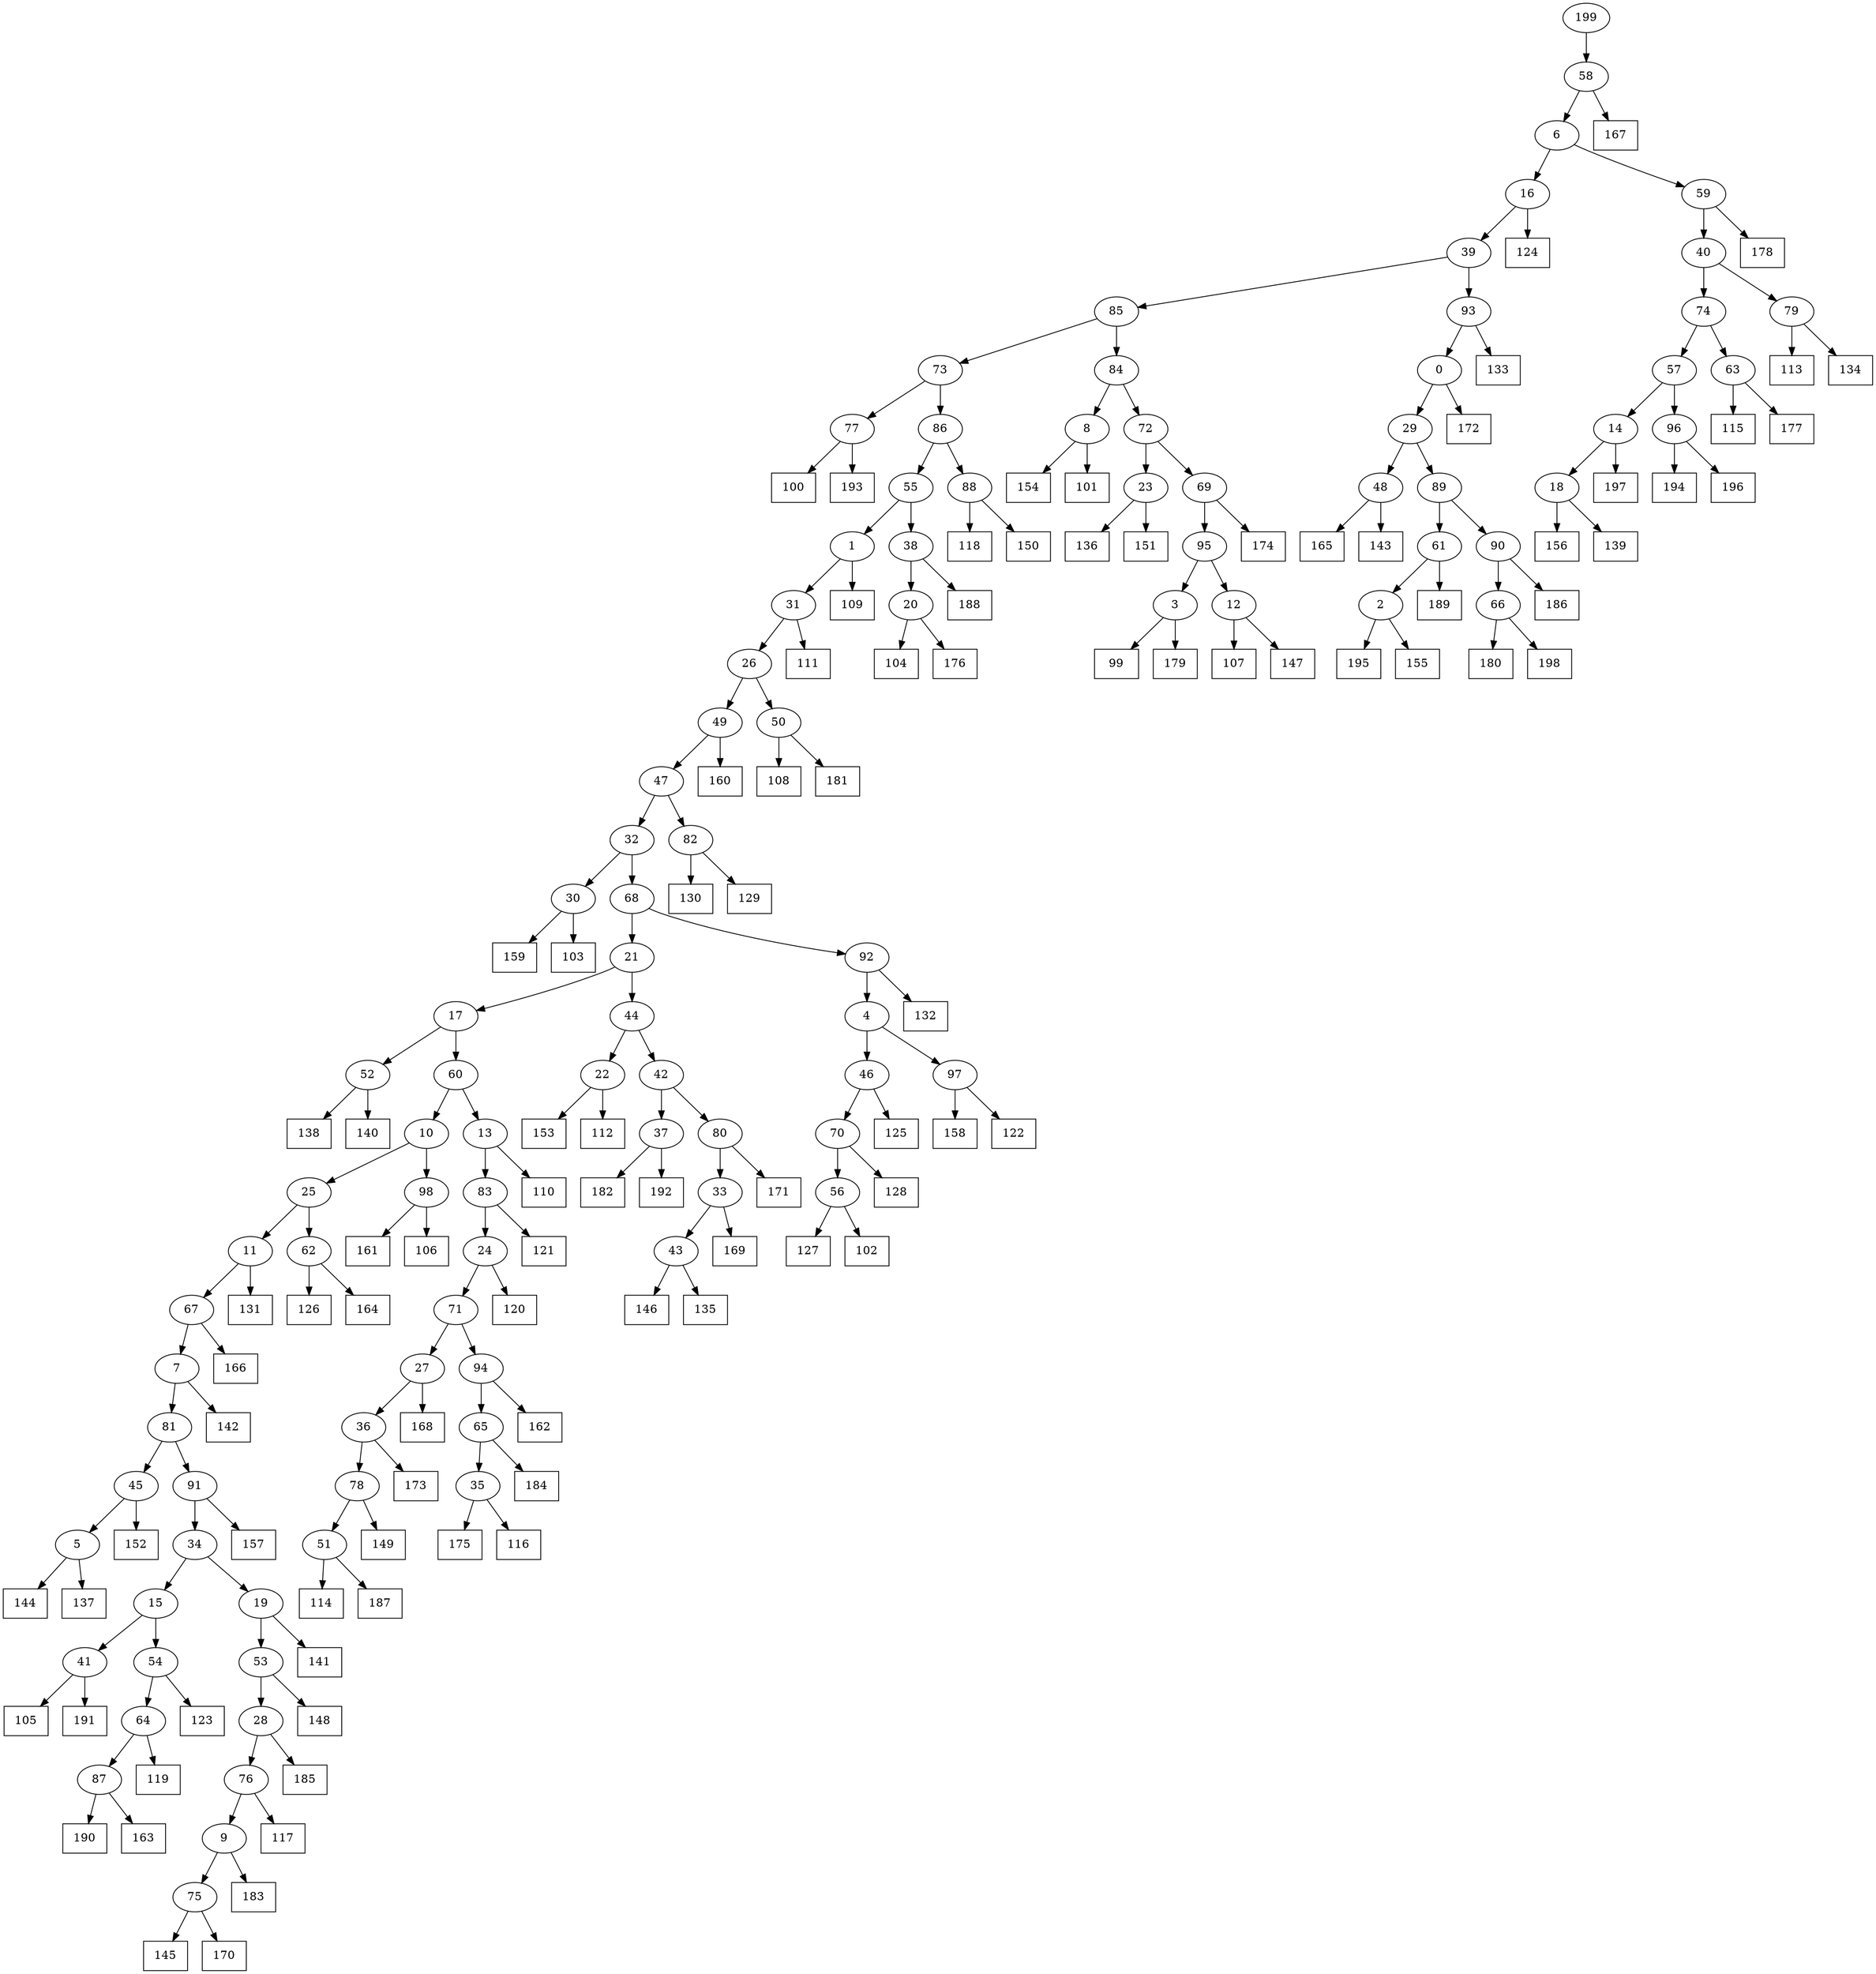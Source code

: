 digraph G {
0[label="0"];
1[label="1"];
2[label="2"];
3[label="3"];
4[label="4"];
5[label="5"];
6[label="6"];
7[label="7"];
8[label="8"];
9[label="9"];
10[label="10"];
11[label="11"];
12[label="12"];
13[label="13"];
14[label="14"];
15[label="15"];
16[label="16"];
17[label="17"];
18[label="18"];
19[label="19"];
20[label="20"];
21[label="21"];
22[label="22"];
23[label="23"];
24[label="24"];
25[label="25"];
26[label="26"];
27[label="27"];
28[label="28"];
29[label="29"];
30[label="30"];
31[label="31"];
32[label="32"];
33[label="33"];
34[label="34"];
35[label="35"];
36[label="36"];
37[label="37"];
38[label="38"];
39[label="39"];
40[label="40"];
41[label="41"];
42[label="42"];
43[label="43"];
44[label="44"];
45[label="45"];
46[label="46"];
47[label="47"];
48[label="48"];
49[label="49"];
50[label="50"];
51[label="51"];
52[label="52"];
53[label="53"];
54[label="54"];
55[label="55"];
56[label="56"];
57[label="57"];
58[label="58"];
59[label="59"];
60[label="60"];
61[label="61"];
62[label="62"];
63[label="63"];
64[label="64"];
65[label="65"];
66[label="66"];
67[label="67"];
68[label="68"];
69[label="69"];
70[label="70"];
71[label="71"];
72[label="72"];
73[label="73"];
74[label="74"];
75[label="75"];
76[label="76"];
77[label="77"];
78[label="78"];
79[label="79"];
80[label="80"];
81[label="81"];
82[label="82"];
83[label="83"];
84[label="84"];
85[label="85"];
86[label="86"];
87[label="87"];
88[label="88"];
89[label="89"];
90[label="90"];
91[label="91"];
92[label="92"];
93[label="93"];
94[label="94"];
95[label="95"];
96[label="96"];
97[label="97"];
98[label="98"];
99[shape=box,label="185"];
100[shape=box,label="182"];
101[shape=box,label="171"];
102[shape=box,label="120"];
103[shape=box,label="180"];
104[shape=box,label="136"];
105[shape=box,label="178"];
106[shape=box,label="198"];
107[shape=box,label="99"];
108[shape=box,label="149"];
109[shape=box,label="194"];
110[shape=box,label="153"];
111[shape=box,label="110"];
112[shape=box,label="156"];
113[shape=box,label="127"];
114[shape=box,label="133"];
115[shape=box,label="184"];
116[shape=box,label="165"];
117[shape=box,label="107"];
118[shape=box,label="189"];
119[shape=box,label="154"];
120[shape=box,label="114"];
121[shape=box,label="130"];
122[shape=box,label="144"];
123[shape=box,label="168"];
124[shape=box,label="142"];
125[shape=box,label="126"];
126[shape=box,label="117"];
127[shape=box,label="100"];
128[shape=box,label="145"];
129[shape=box,label="161"];
130[shape=box,label="160"];
131[shape=box,label="138"];
132[shape=box,label="151"];
133[shape=box,label="113"];
134[shape=box,label="146"];
135[shape=box,label="115"];
136[shape=box,label="158"];
137[shape=box,label="147"];
138[shape=box,label="106"];
139[shape=box,label="143"];
140[shape=box,label="111"];
141[shape=box,label="193"];
142[shape=box,label="170"];
143[shape=box,label="190"];
144[shape=box,label="177"];
145[shape=box,label="175"];
146[shape=box,label="167"];
147[shape=box,label="162"];
148[shape=box,label="169"];
149[shape=box,label="134"];
150[shape=box,label="187"];
151[shape=box,label="172"];
152[shape=box,label="179"];
153[shape=box,label="159"];
154[shape=box,label="104"];
155[shape=box,label="121"];
156[shape=box,label="183"];
157[shape=box,label="157"];
158[shape=box,label="102"];
159[shape=box,label="103"];
160[shape=box,label="112"];
161[shape=box,label="186"];
162[shape=box,label="105"];
163[shape=box,label="135"];
164[shape=box,label="176"];
165[shape=box,label="108"];
166[shape=box,label="174"];
167[shape=box,label="164"];
168[shape=box,label="124"];
169[shape=box,label="166"];
170[shape=box,label="148"];
171[shape=box,label="122"];
172[shape=box,label="197"];
173[shape=box,label="192"];
174[shape=box,label="195"];
175[shape=box,label="139"];
176[shape=box,label="191"];
177[shape=box,label="128"];
178[shape=box,label="123"];
179[shape=box,label="163"];
180[shape=box,label="155"];
181[shape=box,label="137"];
182[shape=box,label="132"];
183[shape=box,label="181"];
184[shape=box,label="109"];
185[shape=box,label="131"];
186[shape=box,label="116"];
187[shape=box,label="152"];
188[shape=box,label="141"];
189[shape=box,label="118"];
190[shape=box,label="129"];
191[shape=box,label="101"];
192[shape=box,label="140"];
193[shape=box,label="119"];
194[shape=box,label="188"];
195[shape=box,label="196"];
196[shape=box,label="150"];
197[shape=box,label="173"];
198[shape=box,label="125"];
199[label="199"];
43->163 ;
63->144 ;
20->164 ;
30->159 ;
78->108 ;
48->116 ;
90->161 ;
12->137 ;
98->129 ;
64->193 ;
46->198 ;
52->192 ;
2->180 ;
41->162 ;
77->141 ;
69->166 ;
3->152 ;
82->121 ;
37->100 ;
76->126 ;
33->148 ;
2->174 ;
50->165 ;
82->190 ;
71->27 ;
5->122 ;
47->82 ;
15->41 ;
7->81 ;
12->117 ;
80->101 ;
94->65 ;
91->157 ;
18->112 ;
9->156 ;
70->177 ;
10->98 ;
34->19 ;
19->188 ;
87->143 ;
59->105 ;
27->36 ;
56->113 ;
51->120 ;
49->47 ;
38->194 ;
40->74 ;
74->63 ;
47->32 ;
42->37 ;
37->173 ;
49->130 ;
29->89 ;
22->110 ;
7->124 ;
88->196 ;
98->138 ;
20->154 ;
13->111 ;
36->197 ;
95->3 ;
3->107 ;
65->115 ;
84->72 ;
50->183 ;
5->181 ;
72->69 ;
95->12 ;
97->171 ;
93->114 ;
21->44 ;
44->42 ;
54->178 ;
60->13 ;
26->49 ;
29->48 ;
48->139 ;
97->136 ;
1->31 ;
31->140 ;
75->128 ;
73->86 ;
16->168 ;
31->26 ;
42->80 ;
80->33 ;
36->78 ;
34->15 ;
15->54 ;
9->75 ;
86->55 ;
89->61 ;
61->118 ;
1->184 ;
33->43 ;
43->134 ;
38->20 ;
32->68 ;
13->83 ;
75->142 ;
25->11 ;
11->185 ;
92->4 ;
10->25 ;
89->90 ;
19->53 ;
53->170 ;
68->21 ;
81->91 ;
23->104 ;
58->6 ;
39->85 ;
83->155 ;
90->66 ;
66->106 ;
4->97 ;
6->16 ;
16->39 ;
86->88 ;
72->23 ;
74->57 ;
41->176 ;
83->24 ;
24->102 ;
67->169 ;
96->195 ;
60->10 ;
28->76 ;
76->9 ;
45->187 ;
54->64 ;
69->95 ;
77->127 ;
68->92 ;
56->158 ;
23->132 ;
24->71 ;
71->94 ;
92->182 ;
199->58 ;
4->46 ;
85->84 ;
63->135 ;
44->22 ;
22->160 ;
14->18 ;
18->175 ;
62->125 ;
0->29 ;
79->133 ;
8->191 ;
57->96 ;
96->109 ;
52->131 ;
25->62 ;
62->167 ;
66->103 ;
35->186 ;
6->59 ;
59->40 ;
55->1 ;
78->51 ;
51->150 ;
94->147 ;
53->28 ;
28->99 ;
17->52 ;
81->45 ;
45->5 ;
14->172 ;
65->35 ;
35->145 ;
26->50 ;
39->93 ;
93->0 ;
55->38 ;
32->30 ;
30->153 ;
88->189 ;
21->17 ;
17->60 ;
27->123 ;
11->67 ;
67->7 ;
91->34 ;
84->8 ;
8->119 ;
58->146 ;
85->73 ;
73->77 ;
57->14 ;
46->70 ;
70->56 ;
0->151 ;
64->87 ;
87->179 ;
61->2 ;
40->79 ;
79->149 ;
}
